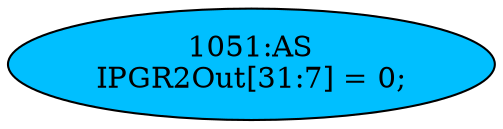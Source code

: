 strict digraph "" {
	node [label="\N"];
	"1051:AS"	 [ast="<pyverilog.vparser.ast.Assign object at 0x7fbdee048390>",
		def_var="['IPGR2Out']",
		fillcolor=deepskyblue,
		label="1051:AS
IPGR2Out[31:7] = 0;",
		statements="[]",
		style=filled,
		typ=Assign,
		use_var="[]"];
}
